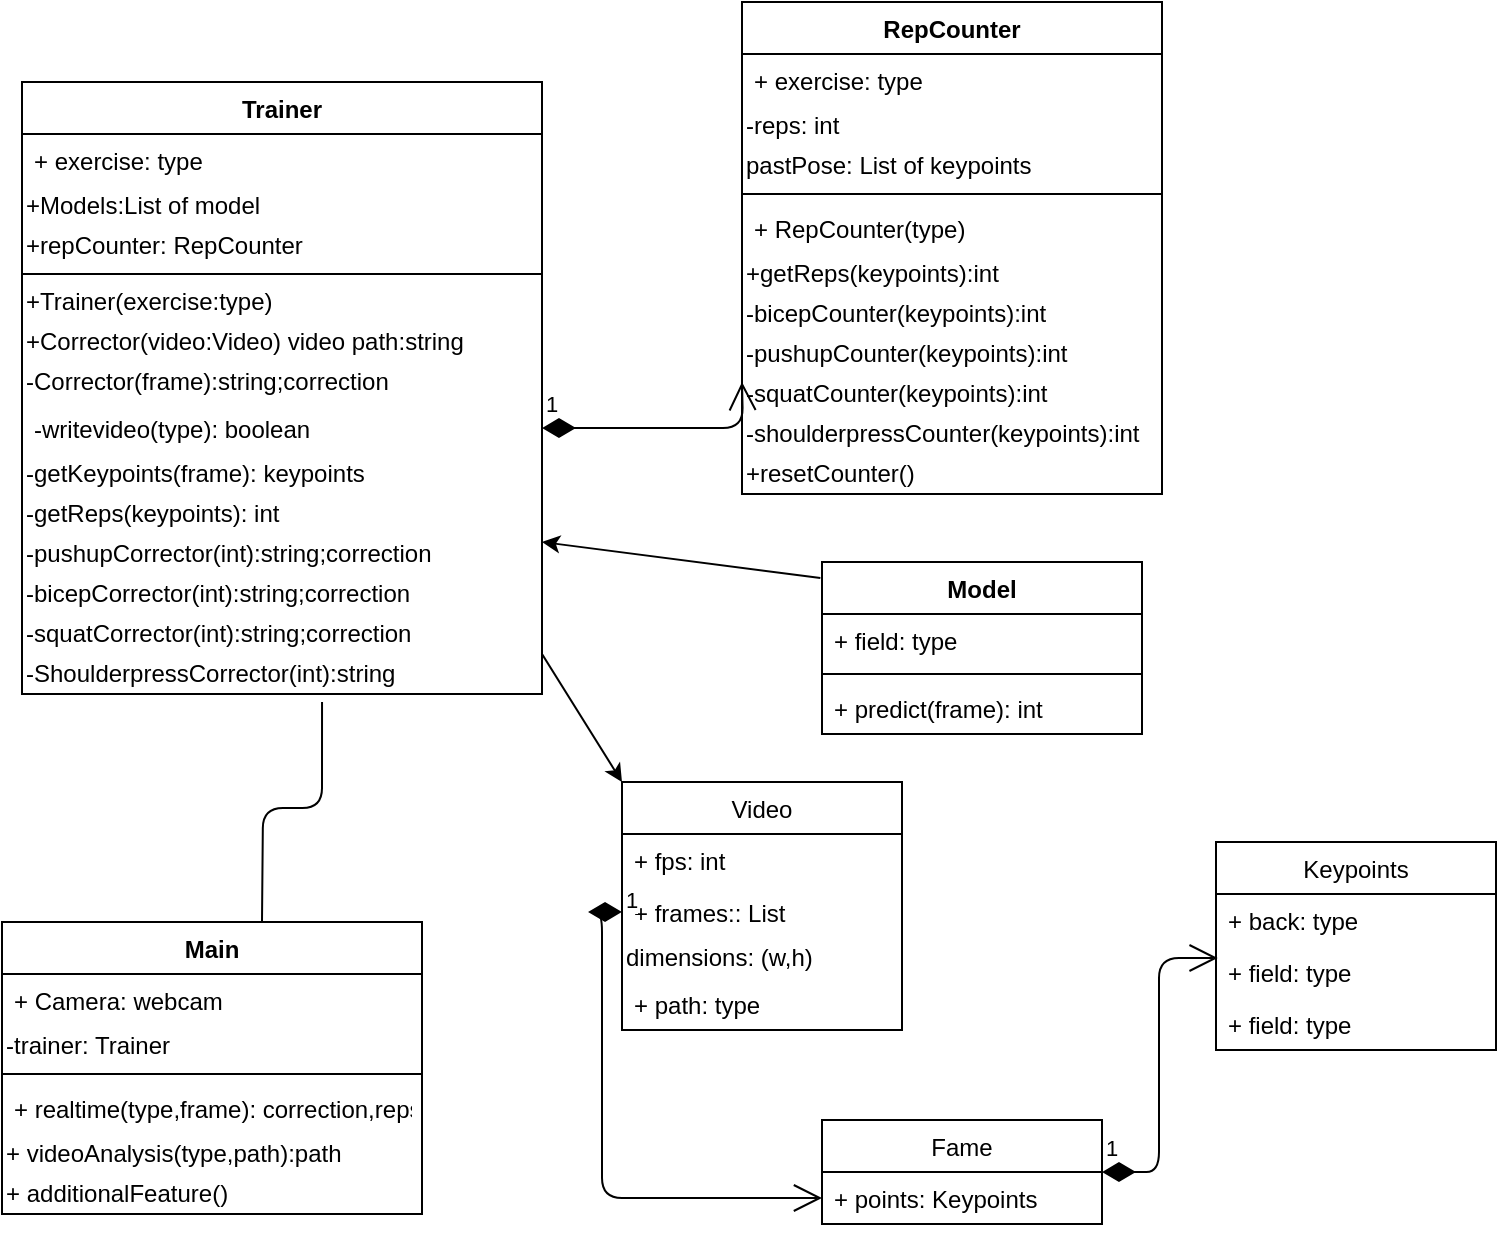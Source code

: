 <mxfile version="14.5.10" type="github">
  <diagram id="C5RBs43oDa-KdzZeNtuy" name="Page-1">
    <mxGraphModel dx="1038" dy="528" grid="1" gridSize="10" guides="1" tooltips="1" connect="1" arrows="1" fold="1" page="1" pageScale="1" pageWidth="827" pageHeight="1169" math="0" shadow="0">
      <root>
        <mxCell id="WIyWlLk6GJQsqaUBKTNV-0" />
        <mxCell id="WIyWlLk6GJQsqaUBKTNV-1" parent="WIyWlLk6GJQsqaUBKTNV-0" />
        <mxCell id="a0mymaZdTOn8uS32HoLL-4" value="Keypoints" style="swimlane;fontStyle=0;childLayout=stackLayout;horizontal=1;startSize=26;fillColor=none;horizontalStack=0;resizeParent=1;resizeParentMax=0;resizeLast=0;collapsible=1;marginBottom=0;" parent="WIyWlLk6GJQsqaUBKTNV-1" vertex="1">
          <mxGeometry x="687" y="420" width="140" height="104" as="geometry" />
        </mxCell>
        <mxCell id="a0mymaZdTOn8uS32HoLL-5" value="+ back: type" style="text;strokeColor=none;fillColor=none;align=left;verticalAlign=top;spacingLeft=4;spacingRight=4;overflow=hidden;rotatable=0;points=[[0,0.5],[1,0.5]];portConstraint=eastwest;" parent="a0mymaZdTOn8uS32HoLL-4" vertex="1">
          <mxGeometry y="26" width="140" height="26" as="geometry" />
        </mxCell>
        <mxCell id="a0mymaZdTOn8uS32HoLL-6" value="+ field: type" style="text;strokeColor=none;fillColor=none;align=left;verticalAlign=top;spacingLeft=4;spacingRight=4;overflow=hidden;rotatable=0;points=[[0,0.5],[1,0.5]];portConstraint=eastwest;" parent="a0mymaZdTOn8uS32HoLL-4" vertex="1">
          <mxGeometry y="52" width="140" height="26" as="geometry" />
        </mxCell>
        <mxCell id="a0mymaZdTOn8uS32HoLL-7" value="+ field: type" style="text;strokeColor=none;fillColor=none;align=left;verticalAlign=top;spacingLeft=4;spacingRight=4;overflow=hidden;rotatable=0;points=[[0,0.5],[1,0.5]];portConstraint=eastwest;" parent="a0mymaZdTOn8uS32HoLL-4" vertex="1">
          <mxGeometry y="78" width="140" height="26" as="geometry" />
        </mxCell>
        <mxCell id="a0mymaZdTOn8uS32HoLL-8" value="Trainer" style="swimlane;fontStyle=1;align=center;verticalAlign=top;childLayout=stackLayout;horizontal=1;startSize=26;horizontalStack=0;resizeParent=1;resizeParentMax=0;resizeLast=0;collapsible=1;marginBottom=0;" parent="WIyWlLk6GJQsqaUBKTNV-1" vertex="1">
          <mxGeometry x="90" y="40" width="260" height="306" as="geometry">
            <mxRectangle x="630" y="240" width="70" height="26" as="alternateBounds" />
          </mxGeometry>
        </mxCell>
        <mxCell id="a0mymaZdTOn8uS32HoLL-9" value="+ exercise: type " style="text;strokeColor=none;fillColor=none;align=left;verticalAlign=top;spacingLeft=4;spacingRight=4;overflow=hidden;rotatable=0;points=[[0,0.5],[1,0.5]];portConstraint=eastwest;" parent="a0mymaZdTOn8uS32HoLL-8" vertex="1">
          <mxGeometry y="26" width="260" height="26" as="geometry" />
        </mxCell>
        <mxCell id="DeUj1NdnGwY6QF6CIB1H-15" value="+Models:List of model" style="text;html=1;strokeColor=none;fillColor=none;align=left;verticalAlign=middle;whiteSpace=wrap;rounded=0;" vertex="1" parent="a0mymaZdTOn8uS32HoLL-8">
          <mxGeometry y="52" width="260" height="20" as="geometry" />
        </mxCell>
        <mxCell id="DeUj1NdnGwY6QF6CIB1H-14" value="+repCounter: RepCounter" style="text;html=1;strokeColor=none;fillColor=none;align=left;verticalAlign=middle;whiteSpace=wrap;rounded=0;" vertex="1" parent="a0mymaZdTOn8uS32HoLL-8">
          <mxGeometry y="72" width="260" height="20" as="geometry" />
        </mxCell>
        <mxCell id="a0mymaZdTOn8uS32HoLL-10" value="" style="line;strokeWidth=1;fillColor=none;align=left;verticalAlign=middle;spacingTop=-1;spacingLeft=3;spacingRight=3;rotatable=0;labelPosition=right;points=[];portConstraint=eastwest;" parent="a0mymaZdTOn8uS32HoLL-8" vertex="1">
          <mxGeometry y="92" width="260" height="8" as="geometry" />
        </mxCell>
        <mxCell id="UNvvKq0hMDLlutOKs-n3-9" value="+Trainer(exercise:type)" style="text;html=1;resizable=0;autosize=1;align=left;verticalAlign=middle;points=[];fillColor=none;strokeColor=none;rounded=0;" parent="a0mymaZdTOn8uS32HoLL-8" vertex="1">
          <mxGeometry y="100" width="260" height="20" as="geometry" />
        </mxCell>
        <mxCell id="UNvvKq0hMDLlutOKs-n3-0" value="+&lt;span&gt;Corrector&lt;/span&gt;(video:Video) video path:string" style="text;html=1;resizable=0;autosize=1;align=left;verticalAlign=middle;points=[];fillColor=none;strokeColor=none;rounded=0;" parent="a0mymaZdTOn8uS32HoLL-8" vertex="1">
          <mxGeometry y="120" width="260" height="20" as="geometry" />
        </mxCell>
        <mxCell id="DeUj1NdnGwY6QF6CIB1H-4" value="-Corrector(frame):string;correction" style="text;html=1;strokeColor=none;fillColor=none;align=left;verticalAlign=middle;whiteSpace=wrap;rounded=0;" vertex="1" parent="a0mymaZdTOn8uS32HoLL-8">
          <mxGeometry y="140" width="260" height="20" as="geometry" />
        </mxCell>
        <mxCell id="a0mymaZdTOn8uS32HoLL-11" value="-writevideo(type): boolean&#xa;" style="text;strokeColor=none;fillColor=none;align=left;verticalAlign=top;spacingLeft=4;spacingRight=4;overflow=hidden;rotatable=0;points=[[0,0.5],[1,0.5]];portConstraint=eastwest;" parent="a0mymaZdTOn8uS32HoLL-8" vertex="1">
          <mxGeometry y="160" width="260" height="26" as="geometry" />
        </mxCell>
        <mxCell id="UNvvKq0hMDLlutOKs-n3-23" value="-getKeypoints(frame): keypoints" style="text;html=1;strokeColor=none;fillColor=none;align=left;verticalAlign=middle;whiteSpace=wrap;rounded=0;" parent="a0mymaZdTOn8uS32HoLL-8" vertex="1">
          <mxGeometry y="186" width="260" height="20" as="geometry" />
        </mxCell>
        <mxCell id="UNvvKq0hMDLlutOKs-n3-24" value="-getReps(keypoints): int" style="text;html=1;strokeColor=none;fillColor=none;align=left;verticalAlign=middle;whiteSpace=wrap;rounded=0;" parent="a0mymaZdTOn8uS32HoLL-8" vertex="1">
          <mxGeometry y="206" width="260" height="20" as="geometry" />
        </mxCell>
        <mxCell id="DeUj1NdnGwY6QF6CIB1H-1" value="-pushupCorrector(int):string;correction" style="text;html=1;strokeColor=none;fillColor=none;align=left;verticalAlign=middle;whiteSpace=wrap;rounded=0;" vertex="1" parent="a0mymaZdTOn8uS32HoLL-8">
          <mxGeometry y="226" width="260" height="20" as="geometry" />
        </mxCell>
        <mxCell id="DeUj1NdnGwY6QF6CIB1H-0" value="-bicepCorrector(int):string;correction&amp;nbsp;" style="text;html=1;strokeColor=none;fillColor=none;align=left;verticalAlign=middle;whiteSpace=wrap;rounded=0;" vertex="1" parent="a0mymaZdTOn8uS32HoLL-8">
          <mxGeometry y="246" width="260" height="20" as="geometry" />
        </mxCell>
        <mxCell id="DeUj1NdnGwY6QF6CIB1H-2" value="&lt;span&gt;-squatCorrector(int):string;correction&amp;nbsp;&lt;/span&gt;" style="text;html=1;strokeColor=none;fillColor=none;align=left;verticalAlign=middle;whiteSpace=wrap;rounded=0;" vertex="1" parent="a0mymaZdTOn8uS32HoLL-8">
          <mxGeometry y="266" width="260" height="20" as="geometry" />
        </mxCell>
        <mxCell id="DeUj1NdnGwY6QF6CIB1H-3" value="-ShoulderpressCorrector(int):string" style="text;html=1;strokeColor=none;fillColor=none;align=left;verticalAlign=middle;whiteSpace=wrap;rounded=0;" vertex="1" parent="a0mymaZdTOn8uS32HoLL-8">
          <mxGeometry y="286" width="260" height="20" as="geometry" />
        </mxCell>
        <mxCell id="a0mymaZdTOn8uS32HoLL-16" value="Video" style="swimlane;fontStyle=0;childLayout=stackLayout;horizontal=1;startSize=26;fillColor=none;horizontalStack=0;resizeParent=1;resizeParentMax=0;resizeLast=0;collapsible=1;marginBottom=0;" parent="WIyWlLk6GJQsqaUBKTNV-1" vertex="1">
          <mxGeometry x="390" y="390" width="140" height="124" as="geometry" />
        </mxCell>
        <mxCell id="a0mymaZdTOn8uS32HoLL-17" value="+ fps: int" style="text;strokeColor=none;fillColor=none;align=left;verticalAlign=top;spacingLeft=4;spacingRight=4;overflow=hidden;rotatable=0;points=[[0,0.5],[1,0.5]];portConstraint=eastwest;" parent="a0mymaZdTOn8uS32HoLL-16" vertex="1">
          <mxGeometry y="26" width="140" height="26" as="geometry" />
        </mxCell>
        <mxCell id="a0mymaZdTOn8uS32HoLL-18" value="+ frames:: List" style="text;strokeColor=none;fillColor=none;align=left;verticalAlign=top;spacingLeft=4;spacingRight=4;overflow=hidden;rotatable=0;points=[[0,0.5],[1,0.5]];portConstraint=eastwest;" parent="a0mymaZdTOn8uS32HoLL-16" vertex="1">
          <mxGeometry y="52" width="140" height="26" as="geometry" />
        </mxCell>
        <mxCell id="DeUj1NdnGwY6QF6CIB1H-33" value="dimensions: (w,h)" style="text;html=1;strokeColor=none;fillColor=none;align=left;verticalAlign=middle;whiteSpace=wrap;rounded=0;" vertex="1" parent="a0mymaZdTOn8uS32HoLL-16">
          <mxGeometry y="78" width="140" height="20" as="geometry" />
        </mxCell>
        <mxCell id="a0mymaZdTOn8uS32HoLL-19" value="+ path: type" style="text;strokeColor=none;fillColor=none;align=left;verticalAlign=top;spacingLeft=4;spacingRight=4;overflow=hidden;rotatable=0;points=[[0,0.5],[1,0.5]];portConstraint=eastwest;" parent="a0mymaZdTOn8uS32HoLL-16" vertex="1">
          <mxGeometry y="98" width="140" height="26" as="geometry" />
        </mxCell>
        <mxCell id="a0mymaZdTOn8uS32HoLL-20" value="Model" style="swimlane;fontStyle=1;align=center;verticalAlign=top;childLayout=stackLayout;horizontal=1;startSize=26;horizontalStack=0;resizeParent=1;resizeParentMax=0;resizeLast=0;collapsible=1;marginBottom=0;" parent="WIyWlLk6GJQsqaUBKTNV-1" vertex="1">
          <mxGeometry x="490" y="280" width="160" height="86" as="geometry" />
        </mxCell>
        <mxCell id="a0mymaZdTOn8uS32HoLL-21" value="+ field: type" style="text;strokeColor=none;fillColor=none;align=left;verticalAlign=top;spacingLeft=4;spacingRight=4;overflow=hidden;rotatable=0;points=[[0,0.5],[1,0.5]];portConstraint=eastwest;" parent="a0mymaZdTOn8uS32HoLL-20" vertex="1">
          <mxGeometry y="26" width="160" height="26" as="geometry" />
        </mxCell>
        <mxCell id="a0mymaZdTOn8uS32HoLL-22" value="" style="line;strokeWidth=1;fillColor=none;align=left;verticalAlign=middle;spacingTop=-1;spacingLeft=3;spacingRight=3;rotatable=0;labelPosition=right;points=[];portConstraint=eastwest;" parent="a0mymaZdTOn8uS32HoLL-20" vertex="1">
          <mxGeometry y="52" width="160" height="8" as="geometry" />
        </mxCell>
        <mxCell id="a0mymaZdTOn8uS32HoLL-23" value="+ predict(frame): int" style="text;strokeColor=none;fillColor=none;align=left;verticalAlign=top;spacingLeft=4;spacingRight=4;overflow=hidden;rotatable=0;points=[[0,0.5],[1,0.5]];portConstraint=eastwest;" parent="a0mymaZdTOn8uS32HoLL-20" vertex="1">
          <mxGeometry y="60" width="160" height="26" as="geometry" />
        </mxCell>
        <mxCell id="UNvvKq0hMDLlutOKs-n3-5" value="Fame" style="swimlane;fontStyle=0;childLayout=stackLayout;horizontal=1;startSize=26;fillColor=none;horizontalStack=0;resizeParent=1;resizeParentMax=0;resizeLast=0;collapsible=1;marginBottom=0;" parent="WIyWlLk6GJQsqaUBKTNV-1" vertex="1">
          <mxGeometry x="490" y="559" width="140" height="52" as="geometry" />
        </mxCell>
        <mxCell id="UNvvKq0hMDLlutOKs-n3-6" value="+ points: Keypoints" style="text;strokeColor=none;fillColor=none;align=left;verticalAlign=top;spacingLeft=4;spacingRight=4;overflow=hidden;rotatable=0;points=[[0,0.5],[1,0.5]];portConstraint=eastwest;" parent="UNvvKq0hMDLlutOKs-n3-5" vertex="1">
          <mxGeometry y="26" width="140" height="26" as="geometry" />
        </mxCell>
        <mxCell id="UNvvKq0hMDLlutOKs-n3-10" value="Main" style="swimlane;fontStyle=1;align=center;verticalAlign=top;childLayout=stackLayout;horizontal=1;startSize=26;horizontalStack=0;resizeParent=1;resizeParentMax=0;resizeLast=0;collapsible=1;marginBottom=0;" parent="WIyWlLk6GJQsqaUBKTNV-1" vertex="1">
          <mxGeometry x="80" y="460" width="210" height="146" as="geometry" />
        </mxCell>
        <mxCell id="UNvvKq0hMDLlutOKs-n3-11" value="+ Camera: webcam" style="text;strokeColor=none;fillColor=none;align=left;verticalAlign=top;spacingLeft=4;spacingRight=4;overflow=hidden;rotatable=0;points=[[0,0.5],[1,0.5]];portConstraint=eastwest;" parent="UNvvKq0hMDLlutOKs-n3-10" vertex="1">
          <mxGeometry y="26" width="210" height="26" as="geometry" />
        </mxCell>
        <mxCell id="DeUj1NdnGwY6QF6CIB1H-26" value="-trainer: Trainer" style="text;html=1;strokeColor=none;fillColor=none;align=left;verticalAlign=middle;whiteSpace=wrap;rounded=0;" vertex="1" parent="UNvvKq0hMDLlutOKs-n3-10">
          <mxGeometry y="52" width="210" height="20" as="geometry" />
        </mxCell>
        <mxCell id="UNvvKq0hMDLlutOKs-n3-12" value="" style="line;strokeWidth=1;fillColor=none;align=left;verticalAlign=middle;spacingTop=-1;spacingLeft=3;spacingRight=3;rotatable=0;labelPosition=right;points=[];portConstraint=eastwest;" parent="UNvvKq0hMDLlutOKs-n3-10" vertex="1">
          <mxGeometry y="72" width="210" height="8" as="geometry" />
        </mxCell>
        <mxCell id="UNvvKq0hMDLlutOKs-n3-13" value="+ realtime(type,frame): correction,reps" style="text;strokeColor=none;fillColor=none;align=left;verticalAlign=top;spacingLeft=4;spacingRight=4;overflow=hidden;rotatable=0;points=[[0,0.5],[1,0.5]];portConstraint=eastwest;" parent="UNvvKq0hMDLlutOKs-n3-10" vertex="1">
          <mxGeometry y="80" width="210" height="26" as="geometry" />
        </mxCell>
        <mxCell id="UNvvKq0hMDLlutOKs-n3-14" value="+ videoAnalysis(type,path):path" style="text;html=1;strokeColor=none;fillColor=none;align=left;verticalAlign=middle;whiteSpace=wrap;rounded=0;" parent="UNvvKq0hMDLlutOKs-n3-10" vertex="1">
          <mxGeometry y="106" width="210" height="20" as="geometry" />
        </mxCell>
        <mxCell id="UNvvKq0hMDLlutOKs-n3-15" value="+ additionalFeature()" style="text;html=1;strokeColor=none;fillColor=none;align=left;verticalAlign=middle;whiteSpace=wrap;rounded=0;" parent="UNvvKq0hMDLlutOKs-n3-10" vertex="1">
          <mxGeometry y="126" width="210" height="20" as="geometry" />
        </mxCell>
        <mxCell id="DeUj1NdnGwY6QF6CIB1H-5" value="RepCounter" style="swimlane;fontStyle=1;align=center;verticalAlign=top;childLayout=stackLayout;horizontal=1;startSize=26;horizontalStack=0;resizeParent=1;resizeParentMax=0;resizeLast=0;collapsible=1;marginBottom=0;" vertex="1" parent="WIyWlLk6GJQsqaUBKTNV-1">
          <mxGeometry x="450" width="210" height="246" as="geometry" />
        </mxCell>
        <mxCell id="DeUj1NdnGwY6QF6CIB1H-6" value="+ exercise: type" style="text;strokeColor=none;fillColor=none;align=left;verticalAlign=top;spacingLeft=4;spacingRight=4;overflow=hidden;rotatable=0;points=[[0,0.5],[1,0.5]];portConstraint=eastwest;" vertex="1" parent="DeUj1NdnGwY6QF6CIB1H-5">
          <mxGeometry y="26" width="210" height="26" as="geometry" />
        </mxCell>
        <mxCell id="DeUj1NdnGwY6QF6CIB1H-11" value="-reps: int" style="text;html=1;strokeColor=none;fillColor=none;align=left;verticalAlign=middle;whiteSpace=wrap;rounded=0;" vertex="1" parent="DeUj1NdnGwY6QF6CIB1H-5">
          <mxGeometry y="52" width="210" height="20" as="geometry" />
        </mxCell>
        <mxCell id="DeUj1NdnGwY6QF6CIB1H-10" value="pastPose: List of keypoints" style="text;html=1;strokeColor=none;fillColor=none;align=left;verticalAlign=middle;whiteSpace=wrap;rounded=0;" vertex="1" parent="DeUj1NdnGwY6QF6CIB1H-5">
          <mxGeometry y="72" width="210" height="20" as="geometry" />
        </mxCell>
        <mxCell id="DeUj1NdnGwY6QF6CIB1H-7" value="" style="line;strokeWidth=1;fillColor=none;align=left;verticalAlign=middle;spacingTop=-1;spacingLeft=3;spacingRight=3;rotatable=0;labelPosition=right;points=[];portConstraint=eastwest;" vertex="1" parent="DeUj1NdnGwY6QF6CIB1H-5">
          <mxGeometry y="92" width="210" height="8" as="geometry" />
        </mxCell>
        <mxCell id="DeUj1NdnGwY6QF6CIB1H-8" value="+ RepCounter(type)" style="text;strokeColor=none;fillColor=none;align=left;verticalAlign=top;spacingLeft=4;spacingRight=4;overflow=hidden;rotatable=0;points=[[0,0.5],[1,0.5]];portConstraint=eastwest;" vertex="1" parent="DeUj1NdnGwY6QF6CIB1H-5">
          <mxGeometry y="100" width="210" height="26" as="geometry" />
        </mxCell>
        <mxCell id="DeUj1NdnGwY6QF6CIB1H-9" value="+getReps(keypoints):int" style="text;html=1;strokeColor=none;fillColor=none;align=left;verticalAlign=middle;whiteSpace=wrap;rounded=0;" vertex="1" parent="DeUj1NdnGwY6QF6CIB1H-5">
          <mxGeometry y="126" width="210" height="20" as="geometry" />
        </mxCell>
        <mxCell id="DeUj1NdnGwY6QF6CIB1H-28" value="-bicepCounter(keypoints):int" style="text;html=1;strokeColor=none;fillColor=none;align=left;verticalAlign=middle;whiteSpace=wrap;rounded=0;" vertex="1" parent="DeUj1NdnGwY6QF6CIB1H-5">
          <mxGeometry y="146" width="210" height="20" as="geometry" />
        </mxCell>
        <mxCell id="DeUj1NdnGwY6QF6CIB1H-29" value="-pushupCounter(keypoints):int" style="text;html=1;strokeColor=none;fillColor=none;align=left;verticalAlign=middle;whiteSpace=wrap;rounded=0;" vertex="1" parent="DeUj1NdnGwY6QF6CIB1H-5">
          <mxGeometry y="166" width="210" height="20" as="geometry" />
        </mxCell>
        <mxCell id="DeUj1NdnGwY6QF6CIB1H-32" value="-squatCounter(keypoints):int" style="text;html=1;strokeColor=none;fillColor=none;align=left;verticalAlign=middle;whiteSpace=wrap;rounded=0;" vertex="1" parent="DeUj1NdnGwY6QF6CIB1H-5">
          <mxGeometry y="186" width="210" height="20" as="geometry" />
        </mxCell>
        <mxCell id="DeUj1NdnGwY6QF6CIB1H-30" value="-shoulderpressCounter(keypoints):int" style="text;html=1;strokeColor=none;fillColor=none;align=left;verticalAlign=middle;whiteSpace=wrap;rounded=0;" vertex="1" parent="DeUj1NdnGwY6QF6CIB1H-5">
          <mxGeometry y="206" width="210" height="20" as="geometry" />
        </mxCell>
        <mxCell id="DeUj1NdnGwY6QF6CIB1H-12" value="+resetCounter()" style="text;html=1;strokeColor=none;fillColor=none;align=left;verticalAlign=middle;whiteSpace=wrap;rounded=0;" vertex="1" parent="DeUj1NdnGwY6QF6CIB1H-5">
          <mxGeometry y="226" width="210" height="20" as="geometry" />
        </mxCell>
        <mxCell id="DeUj1NdnGwY6QF6CIB1H-16" value="" style="endArrow=classic;html=1;exitX=-0.005;exitY=0.093;exitDx=0;exitDy=0;exitPerimeter=0;" edge="1" parent="WIyWlLk6GJQsqaUBKTNV-1" source="a0mymaZdTOn8uS32HoLL-20">
          <mxGeometry width="50" height="50" relative="1" as="geometry">
            <mxPoint x="270" y="290" as="sourcePoint" />
            <mxPoint x="350" y="270" as="targetPoint" />
          </mxGeometry>
        </mxCell>
        <mxCell id="DeUj1NdnGwY6QF6CIB1H-17" value="1" style="endArrow=open;html=1;endSize=12;startArrow=diamondThin;startSize=14;startFill=1;edgeStyle=orthogonalEdgeStyle;align=left;verticalAlign=bottom;" edge="1" parent="WIyWlLk6GJQsqaUBKTNV-1" source="a0mymaZdTOn8uS32HoLL-11">
          <mxGeometry x="-1" y="3" relative="1" as="geometry">
            <mxPoint x="290" y="190" as="sourcePoint" />
            <mxPoint x="450" y="190" as="targetPoint" />
          </mxGeometry>
        </mxCell>
        <mxCell id="DeUj1NdnGwY6QF6CIB1H-20" value="" style="endArrow=none;html=1;edgeStyle=orthogonalEdgeStyle;entryX=0.577;entryY=1.2;entryDx=0;entryDy=0;entryPerimeter=0;" edge="1" parent="WIyWlLk6GJQsqaUBKTNV-1" target="DeUj1NdnGwY6QF6CIB1H-3">
          <mxGeometry relative="1" as="geometry">
            <mxPoint x="210" y="460" as="sourcePoint" />
            <mxPoint x="370" y="460" as="targetPoint" />
          </mxGeometry>
        </mxCell>
        <mxCell id="DeUj1NdnGwY6QF6CIB1H-23" value="1" style="endArrow=open;html=1;endSize=12;startArrow=diamondThin;startSize=14;startFill=1;edgeStyle=orthogonalEdgeStyle;align=left;verticalAlign=bottom;entryX=0.006;entryY=0.231;entryDx=0;entryDy=0;entryPerimeter=0;exitX=1;exitY=0.5;exitDx=0;exitDy=0;" edge="1" parent="WIyWlLk6GJQsqaUBKTNV-1" source="UNvvKq0hMDLlutOKs-n3-5" target="a0mymaZdTOn8uS32HoLL-6">
          <mxGeometry x="-1" y="3" relative="1" as="geometry">
            <mxPoint x="210" y="460" as="sourcePoint" />
            <mxPoint x="370" y="460" as="targetPoint" />
          </mxGeometry>
        </mxCell>
        <mxCell id="DeUj1NdnGwY6QF6CIB1H-24" value="1" style="endArrow=open;html=1;endSize=12;startArrow=diamondThin;startSize=14;startFill=1;edgeStyle=orthogonalEdgeStyle;align=left;verticalAlign=bottom;exitX=0;exitY=0.5;exitDx=0;exitDy=0;" edge="1" parent="WIyWlLk6GJQsqaUBKTNV-1" source="a0mymaZdTOn8uS32HoLL-18" target="UNvvKq0hMDLlutOKs-n3-6">
          <mxGeometry x="-1" y="3" relative="1" as="geometry">
            <mxPoint x="610" y="630" as="sourcePoint" />
            <mxPoint x="370" y="460" as="targetPoint" />
          </mxGeometry>
        </mxCell>
        <mxCell id="DeUj1NdnGwY6QF6CIB1H-27" value="" style="endArrow=classic;html=1;exitX=1;exitY=0;exitDx=0;exitDy=0;entryX=0;entryY=0;entryDx=0;entryDy=0;" edge="1" parent="WIyWlLk6GJQsqaUBKTNV-1" source="DeUj1NdnGwY6QF6CIB1H-3" target="a0mymaZdTOn8uS32HoLL-16">
          <mxGeometry width="50" height="50" relative="1" as="geometry">
            <mxPoint x="360" y="390" as="sourcePoint" />
            <mxPoint x="410" y="340" as="targetPoint" />
          </mxGeometry>
        </mxCell>
      </root>
    </mxGraphModel>
  </diagram>
</mxfile>
